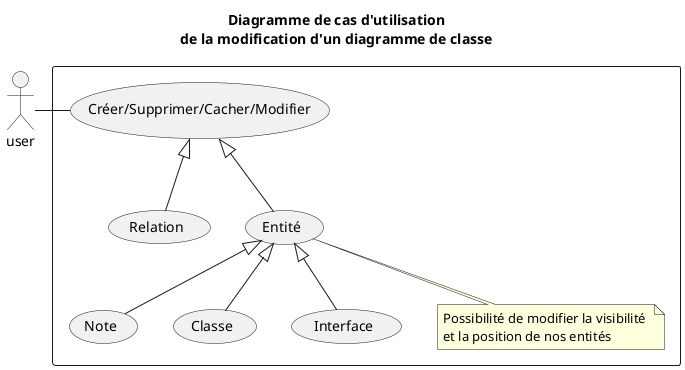 @startuml

title Diagramme de cas d'utilisation\nde la modification d'un diagramme de classe

Actor :user:

rectangle {
       (Relation) as (lien)
       (Créer/Supprimer/Cacher/Modifier) as crrmed
 
	:user: - (crrmed)
		
	(crrmed) <|-- (lien)    
	(crrmed) <|-- (Entité)
        (Entité) <|-- (Note)   
        (Entité) <|-- (Classe)      
	(Entité) <|-- (Interface) 

	note bottom of (Entité)
            Possibilité de modifier la visibilité 
            et la position de nos entités
	end note
	
	


@enduml